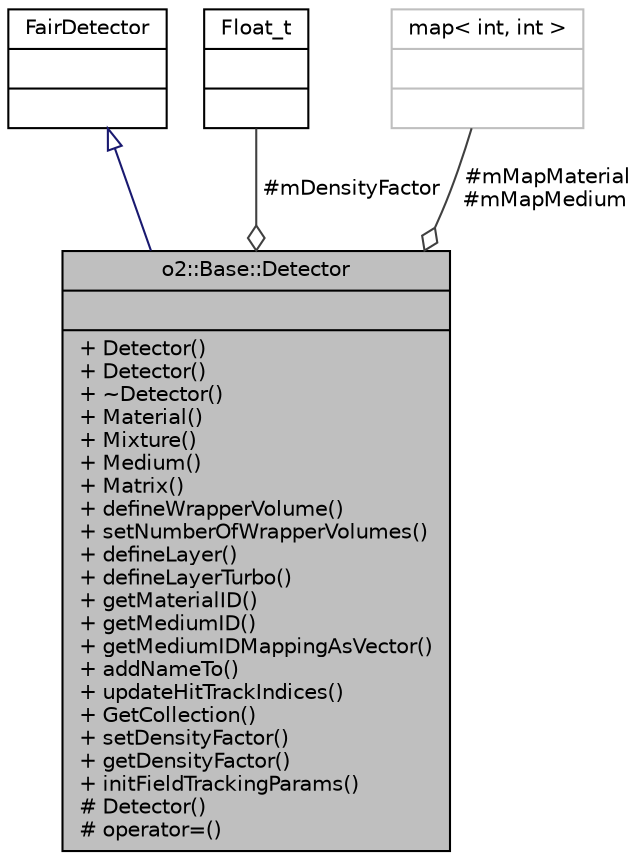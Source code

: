 digraph "o2::Base::Detector"
{
 // INTERACTIVE_SVG=YES
  bgcolor="transparent";
  edge [fontname="Helvetica",fontsize="10",labelfontname="Helvetica",labelfontsize="10"];
  node [fontname="Helvetica",fontsize="10",shape=record];
  Node1 [label="{o2::Base::Detector\n||+ Detector()\l+ Detector()\l+ ~Detector()\l+ Material()\l+ Mixture()\l+ Medium()\l+ Matrix()\l+ defineWrapperVolume()\l+ setNumberOfWrapperVolumes()\l+ defineLayer()\l+ defineLayerTurbo()\l+ getMaterialID()\l+ getMediumID()\l+ getMediumIDMappingAsVector()\l+ addNameTo()\l+ updateHitTrackIndices()\l+ GetCollection()\l+ setDensityFactor()\l+ getDensityFactor()\l+ initFieldTrackingParams()\l# Detector()\l# operator=()\l}",height=0.2,width=0.4,color="black", fillcolor="grey75", style="filled" fontcolor="black"];
  Node2 -> Node1 [dir="back",color="midnightblue",fontsize="10",style="solid",arrowtail="onormal",fontname="Helvetica"];
  Node2 [label="{FairDetector\n||}",height=0.2,width=0.4,color="black",URL="$d6/d0c/classFairDetector.html"];
  Node3 -> Node1 [color="grey25",fontsize="10",style="solid",label=" #mDensityFactor" ,arrowhead="odiamond",fontname="Helvetica"];
  Node3 [label="{Float_t\n||}",height=0.2,width=0.4,color="black",URL="$d9/d7d/classFloat__t.html"];
  Node4 -> Node1 [color="grey25",fontsize="10",style="solid",label=" #mMapMaterial\n#mMapMedium" ,arrowhead="odiamond",fontname="Helvetica"];
  Node4 [label="{map\< int, int \>\n||}",height=0.2,width=0.4,color="grey75"];
}
